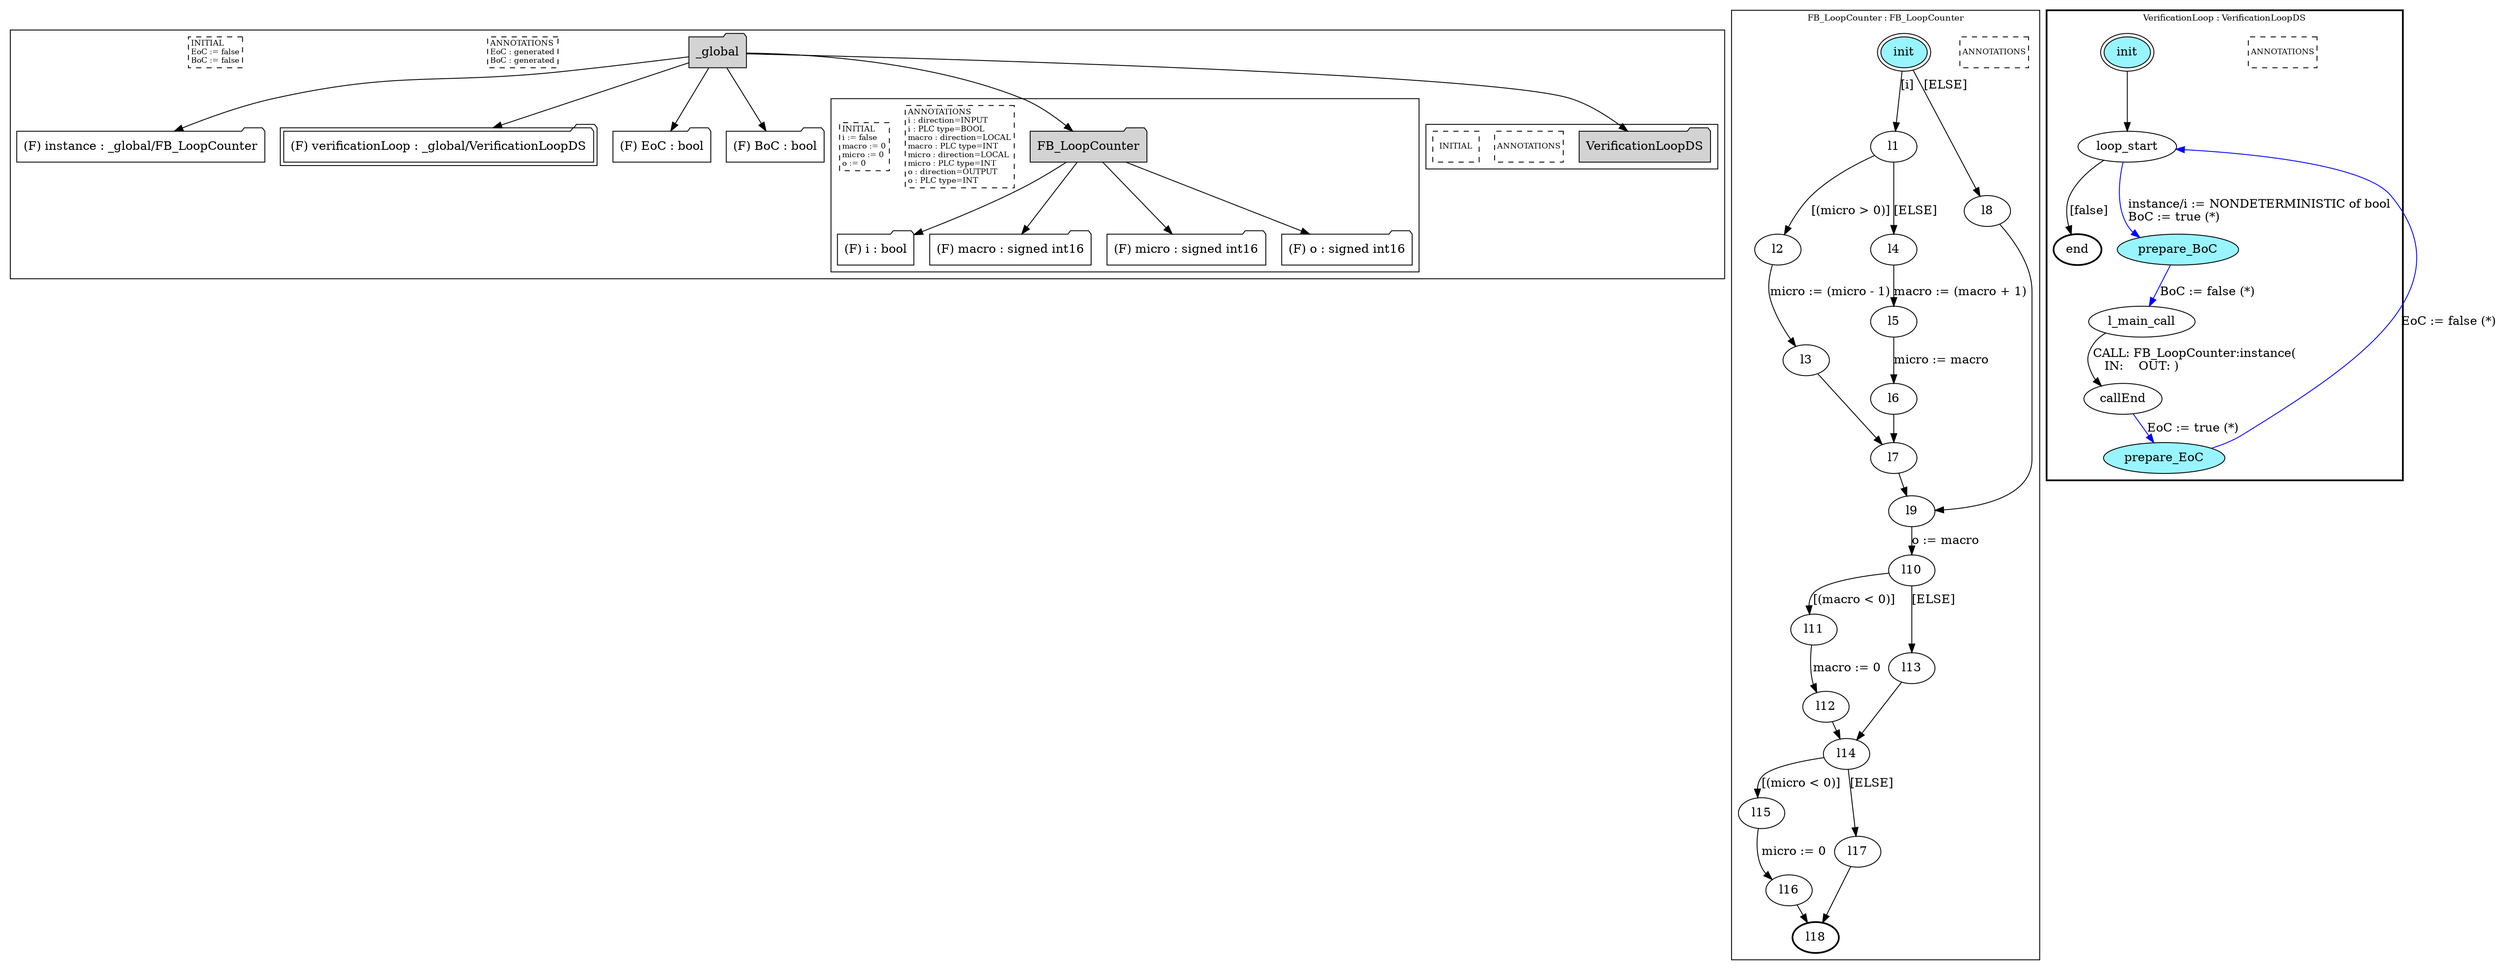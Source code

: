 digraph G {
	subgraph cluster__global1812442582 {
		node [shape="folder", style="filled"];
		//label="_global";
		_global1812442582 [label="_global"];
		_global1812442582 -> instance443645305;
		instance443645305 [label = "(F) instance : _global/FB_LoopCounter", fillcolor="white" ];
		_global1812442582 -> verificationLoop1159206653;
		verificationLoop1159206653 [label = "(F) verificationLoop : _global/VerificationLoopDS", fillcolor="white" , peripheries=2];
		_global1812442582 -> EoC1252261018;
		EoC1252261018 [label = "(F) EoC : bool", fillcolor="white" ];
		_global1812442582 -> BoC1690893563;
		BoC1690893563 [label = "(F) BoC : bool", fillcolor="white" ];
		_global1812442582 -> FB_LoopCounter237413343;
		subgraph cluster_FB_LoopCounter237413343 {
			node [shape="folder", style="filled"];
			//label="FB_LoopCounter";
			FB_LoopCounter237413343 [label="FB_LoopCounter"];
			FB_LoopCounter237413343 -> i2013683661;
			i2013683661 [label = "(F) i : bool", fillcolor="white" ];
			FB_LoopCounter237413343 -> macro1102782217;
			macro1102782217 [label = "(F) macro : signed int16", fillcolor="white" ];
			FB_LoopCounter237413343 -> micro800097023;
			micro800097023 [label = "(F) micro : signed int16", fillcolor="white" ];
			FB_LoopCounter237413343 -> o45515497;
			o45515497 [label = "(F) o : signed int16", fillcolor="white" ];
			
			annotations_pseudonode_FB_LoopCounter237413343 [
				label="ANNOTATIONS\li : direction=INPUT\li : PLC type=BOOL\lmacro : direction=LOCAL\lmacro : PLC type=INT\lmicro : direction=LOCAL\lmicro : PLC type=INT\lo : direction=OUTPUT\lo : PLC type=INT\l",
				fontsize=9, margin="0.04,0.04", fillcolor="white", shape="rectangle", style="dashed"];
			initamt_pseudonode_FB_LoopCounter237413343 [
				label="INITIAL\li := false\lmacro := 0\lmicro := 0\lo := 0\l",
				fontsize=9, margin="0.04,0.04", fillcolor="lightyellow", shape="rectangle", style="dashed"];
		}
		_global1812442582 -> VerificationLoopDS2044082767;
		subgraph cluster_VerificationLoopDS2044082767 {
			node [shape="folder", style="filled"];
			//label="VerificationLoopDS";
			VerificationLoopDS2044082767 [label="VerificationLoopDS"];
			
			annotations_pseudonode_VerificationLoopDS2044082767 [
				label="ANNOTATIONS",
				fontsize=9, margin="0.04,0.04", fillcolor="white", shape="rectangle", style="dashed"];
			initamt_pseudonode_VerificationLoopDS2044082767 [
				label="INITIAL",
				fontsize=9, margin="0.04,0.04", fillcolor="lightyellow", shape="rectangle", style="dashed"];
		}
		
		annotations_pseudonode__global1812442582 [
			label="ANNOTATIONS\lEoC : generated\lBoC : generated\l",
			fontsize=9, margin="0.04,0.04", fillcolor="white", shape="rectangle", style="dashed"];
		initamt_pseudonode__global1812442582 [
			label="INITIAL\lEoC := false\lBoC := false\l",
			fontsize=9, margin="0.04,0.04", fillcolor="lightyellow", shape="rectangle", style="dashed"];
	}
	subgraph clusterFB_LoopCounter {
		node [style="filled"];
		color="black";
		fontsize=10;
		ranksep=0.4;
		
		label="FB_LoopCounter : FB_LoopCounter";
		
		annotations_pseudonode_FB_LoopCounter [
			label="ANNOTATIONS",
			fontsize=9, margin="0.04,0.04", fillcolor="white", shape="rectangle", style="dashed"];
		
		init_FB_LoopCounter [label="init", color="black", fillcolor="cadetblue1", peripheries=2, shape="ellipse"];
		l1_FB_LoopCounter [label="l1", color="black", fillcolor="white", shape="ellipse"];
		l2_FB_LoopCounter [label="l2", color="black", fillcolor="white", shape="ellipse"];
		l3_FB_LoopCounter [label="l3", color="black", fillcolor="white", shape="ellipse"];
		l4_FB_LoopCounter [label="l4", color="black", fillcolor="white", shape="ellipse"];
		l5_FB_LoopCounter [label="l5", color="black", fillcolor="white", shape="ellipse"];
		l6_FB_LoopCounter [label="l6", color="black", fillcolor="white", shape="ellipse"];
		l7_FB_LoopCounter [label="l7", color="black", fillcolor="white", shape="ellipse"];
		l8_FB_LoopCounter [label="l8", color="black", fillcolor="white", shape="ellipse"];
		l9_FB_LoopCounter [label="l9", color="black", fillcolor="white", shape="ellipse"];
		l10_FB_LoopCounter [label="l10", color="black", fillcolor="white", shape="ellipse"];
		l11_FB_LoopCounter [label="l11", color="black", fillcolor="white", shape="ellipse"];
		l12_FB_LoopCounter [label="l12", color="black", fillcolor="white", shape="ellipse"];
		l13_FB_LoopCounter [label="l13", color="black", fillcolor="white", shape="ellipse"];
		l14_FB_LoopCounter [label="l14", color="black", fillcolor="white", shape="ellipse"];
		l15_FB_LoopCounter [label="l15", color="black", fillcolor="white", shape="ellipse"];
		l16_FB_LoopCounter [label="l16", color="black", fillcolor="white", shape="ellipse"];
		l17_FB_LoopCounter [label="l17", color="black", fillcolor="white", shape="ellipse"];
		l18_FB_LoopCounter [label="l18", color="black", fillcolor="white", style=bold, shape="ellipse"];
		init_FB_LoopCounter -> l1_FB_LoopCounter [color="black", label="[i]"];
		l1_FB_LoopCounter -> l2_FB_LoopCounter [color="black", label="[(micro > 0)]"];
		l2_FB_LoopCounter -> l3_FB_LoopCounter [color="black", label="micro := (micro - 1)"];
		l1_FB_LoopCounter -> l4_FB_LoopCounter [color="black", label="[ELSE]"];
		l4_FB_LoopCounter -> l5_FB_LoopCounter [color="black", label="macro := (macro + 1)"];
		l5_FB_LoopCounter -> l6_FB_LoopCounter [color="black", label="micro := macro"];
		l3_FB_LoopCounter -> l7_FB_LoopCounter [color="black", label=""];
		l6_FB_LoopCounter -> l7_FB_LoopCounter [color="black", label=""];
		init_FB_LoopCounter -> l8_FB_LoopCounter [color="black", label="[ELSE]"];
		l7_FB_LoopCounter -> l9_FB_LoopCounter [color="black", label=""];
		l8_FB_LoopCounter -> l9_FB_LoopCounter [color="black", label=""];
		l9_FB_LoopCounter -> l10_FB_LoopCounter [color="black", label="o := macro"];
		l10_FB_LoopCounter -> l11_FB_LoopCounter [color="black", label="[(macro < 0)]"];
		l11_FB_LoopCounter -> l12_FB_LoopCounter [color="black", label="macro := 0"];
		l10_FB_LoopCounter -> l13_FB_LoopCounter [color="black", label="[ELSE]"];
		l12_FB_LoopCounter -> l14_FB_LoopCounter [color="black", label=""];
		l13_FB_LoopCounter -> l14_FB_LoopCounter [color="black", label=""];
		l14_FB_LoopCounter -> l15_FB_LoopCounter [color="black", label="[(micro < 0)]"];
		l15_FB_LoopCounter -> l16_FB_LoopCounter [color="black", label="micro := 0"];
		l14_FB_LoopCounter -> l17_FB_LoopCounter [color="black", label="[ELSE]"];
		l16_FB_LoopCounter -> l18_FB_LoopCounter [color="black", label=""];
		l17_FB_LoopCounter -> l18_FB_LoopCounter [color="black", label=""];
	}
	subgraph clusterVerificationLoop {
		node [style="filled"];
		style=bold;
		color="black";
		fontsize=10;
		ranksep=0.4;
		
		label="VerificationLoop : VerificationLoopDS";
		
		annotations_pseudonode_VerificationLoop [
			label="ANNOTATIONS",
			fontsize=9, margin="0.04,0.04", fillcolor="white", shape="rectangle", style="dashed"];
		
		init_VerificationLoop [label="init", color="black", fillcolor="cadetblue1", peripheries=2, shape="ellipse"];
		end_VerificationLoop [label="end", color="black", fillcolor="cadetblue1", style=bold, shape="ellipse"];
		loop_start_VerificationLoop [label="loop_start", color="black", fillcolor="white", shape="ellipse"];
		prepare_BoC_VerificationLoop [label="prepare_BoC", color="black", fillcolor="cadetblue1", shape="ellipse"];
		l_main_call_VerificationLoop [label="l_main_call", color="black", fillcolor="white", shape="ellipse"];
		callEnd_VerificationLoop [label="callEnd", color="black", fillcolor="white", shape="ellipse"];
		prepare_EoC_VerificationLoop [label="prepare_EoC", color="black", fillcolor="cadetblue1", shape="ellipse"];
		init_VerificationLoop -> loop_start_VerificationLoop [color="black", label=""];
		loop_start_VerificationLoop -> prepare_BoC_VerificationLoop [color="blue", label="instance/i := NONDETERMINISTIC of bool\lBoC := true (*)\l"];
		prepare_BoC_VerificationLoop -> l_main_call_VerificationLoop [color="blue", label="BoC := false (*)"];
		l_main_call_VerificationLoop -> callEnd_VerificationLoop [color="black", label="CALL: FB_LoopCounter:instance(\l   IN:    OUT: )\l"];
		callEnd_VerificationLoop -> prepare_EoC_VerificationLoop [color="blue", label="EoC := true (*)"];
		prepare_EoC_VerificationLoop -> loop_start_VerificationLoop [color="blue", label="EoC := false (*)"];
		loop_start_VerificationLoop -> end_VerificationLoop [color="black", label="[false]"];
	}
}

